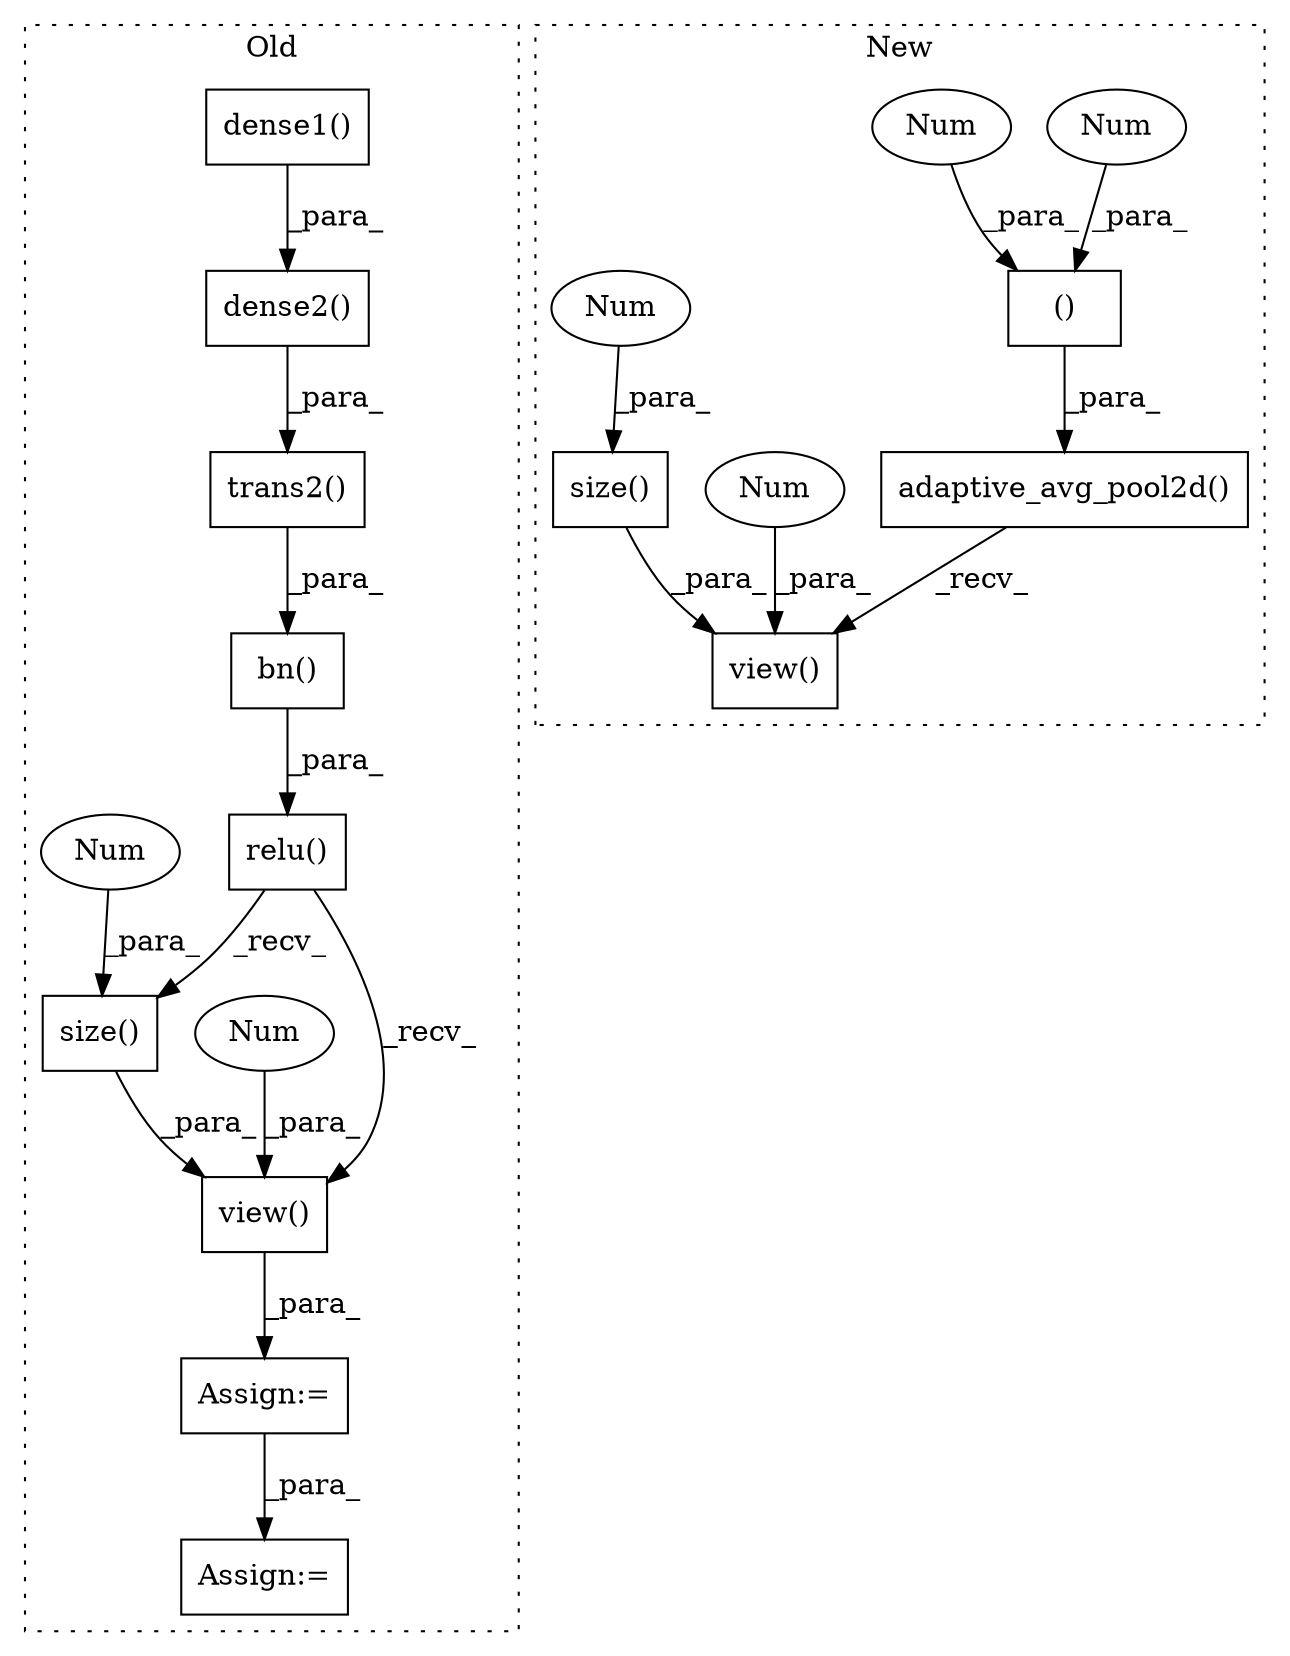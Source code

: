 digraph G {
subgraph cluster0 {
1 [label="dense1()" a="75" s="4385,4398" l="12,1" shape="box"];
3 [label="relu()" a="75" s="4505,4516" l="10,1" shape="box"];
7 [label="trans2()" a="75" s="4414,4440" l="12,1" shape="box"];
8 [label="bn()" a="75" s="4482,4491" l="8,1" shape="box"];
11 [label="view()" a="75" s="4559,4579" l="7,1" shape="box"];
12 [label="Num" a="76" s="4577" l="2" shape="ellipse"];
13 [label="dense2()" a="75" s="4426,4439" l="12,1" shape="box"];
14 [label="Assign:=" a="68" s="4590" l="3" shape="box"];
17 [label="size()" a="75" s="4566,4574" l="7,1" shape="box"];
18 [label="Num" a="76" s="4573" l="1" shape="ellipse"];
19 [label="Assign:=" a="68" s="4556" l="3" shape="box"];
label = "Old";
style="dotted";
}
subgraph cluster1 {
2 [label="()" a="54" s="5170" l="3" shape="box"];
4 [label="Num" a="76" s="5172" l="1" shape="ellipse"];
5 [label="Num" a="76" s="5169" l="1" shape="ellipse"];
6 [label="adaptive_avg_pool2d()" a="75" s="5141,5174" l="22,1" shape="box"];
9 [label="view()" a="75" s="5141,5201" l="40,1" shape="box"];
10 [label="Num" a="76" s="5199" l="2" shape="ellipse"];
15 [label="size()" a="75" s="5181,5196" l="14,1" shape="box"];
16 [label="Num" a="76" s="5195" l="1" shape="ellipse"];
label = "New";
style="dotted";
}
1 -> 13 [label="_para_"];
2 -> 6 [label="_para_"];
3 -> 11 [label="_recv_"];
3 -> 17 [label="_recv_"];
4 -> 2 [label="_para_"];
5 -> 2 [label="_para_"];
6 -> 9 [label="_recv_"];
7 -> 8 [label="_para_"];
8 -> 3 [label="_para_"];
10 -> 9 [label="_para_"];
11 -> 19 [label="_para_"];
12 -> 11 [label="_para_"];
13 -> 7 [label="_para_"];
15 -> 9 [label="_para_"];
16 -> 15 [label="_para_"];
17 -> 11 [label="_para_"];
18 -> 17 [label="_para_"];
19 -> 14 [label="_para_"];
}